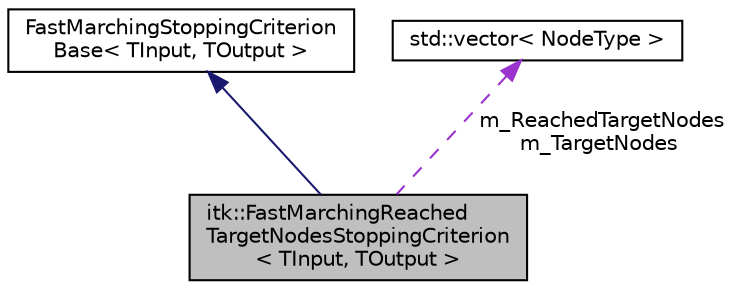 digraph "itk::FastMarchingReachedTargetNodesStoppingCriterion&lt; TInput, TOutput &gt;"
{
 // LATEX_PDF_SIZE
  edge [fontname="Helvetica",fontsize="10",labelfontname="Helvetica",labelfontsize="10"];
  node [fontname="Helvetica",fontsize="10",shape=record];
  Node1 [label="itk::FastMarchingReached\lTargetNodesStoppingCriterion\l\< TInput, TOutput \>",height=0.2,width=0.4,color="black", fillcolor="grey75", style="filled", fontcolor="black",tooltip="Stopping criterion for FastMarchingFilterBase."];
  Node2 -> Node1 [dir="back",color="midnightblue",fontsize="10",style="solid",fontname="Helvetica"];
  Node2 [label="FastMarchingStoppingCriterion\lBase\< TInput, TOutput \>",height=0.2,width=0.4,color="black", fillcolor="white", style="filled",tooltip=" "];
  Node3 -> Node1 [dir="back",color="darkorchid3",fontsize="10",style="dashed",label=" m_ReachedTargetNodes\nm_TargetNodes" ,fontname="Helvetica"];
  Node3 [label="std::vector\< NodeType \>",height=0.2,width=0.4,color="black", fillcolor="white", style="filled",tooltip=" "];
}
